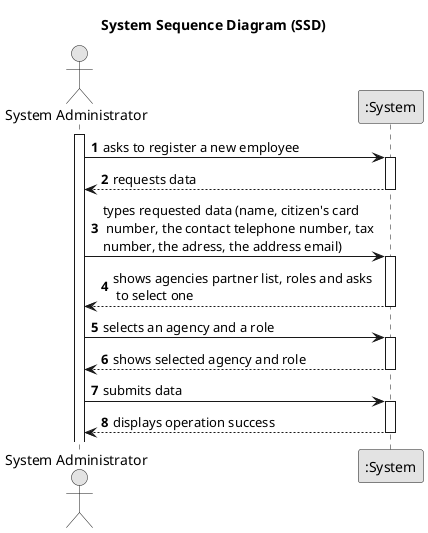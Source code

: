@startuml
skinparam monochrome true
skinparam packageStyle rectangle
skinparam shadowing false

title System Sequence Diagram (SSD)

autonumber

actor "System Administrator" as Employee
participant ":System" as System

activate Employee

    Employee -> System : asks to register a new employee
    activate System

        System --> Employee : requests data
    deactivate System

    Employee -> System : types requested data (name, citizen's card\n number, the contact telephone number, tax\nnumber, the adress, the address email)
    activate System

        System --> Employee : shows agencies partner list, roles and asks \n to select one
    deactivate System

    Employee -> System : selects an agency and a role
    activate System

        System --> Employee : shows selected agency and role
    deactivate System

    Employee -> System : submits data
    activate System

        System --> Employee : displays operation success
    deactivate System

@enduml